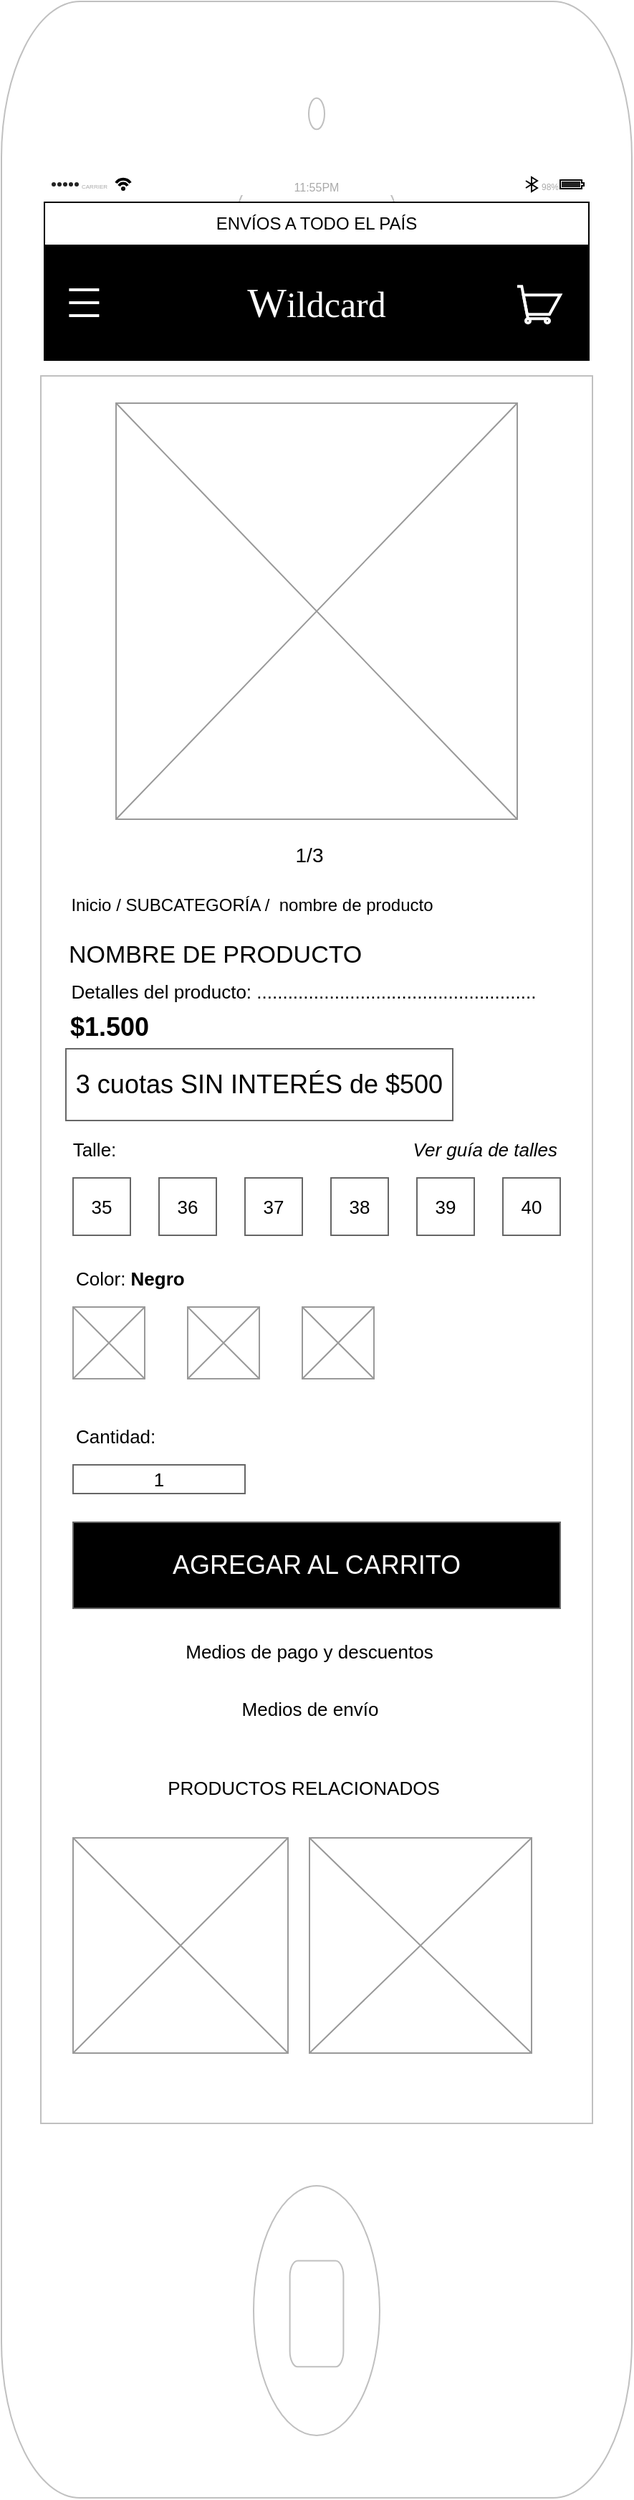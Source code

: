 <mxfile version="13.7.7" type="device"><diagram id="mjz1E7c5E3uQKscnSHMV" name="Page-1"><mxGraphModel dx="1550" dy="787" grid="1" gridSize="10" guides="1" tooltips="1" connect="1" arrows="1" fold="1" page="1" pageScale="1" pageWidth="850" pageHeight="1100" math="0" shadow="0"><root><mxCell id="0"/><mxCell id="1" parent="0"/><mxCell id="lG7UoIdVJNWEpgoVYVOT-1" value="" style="html=1;verticalLabelPosition=bottom;labelBackgroundColor=#ffffff;verticalAlign=top;shadow=0;dashed=0;strokeWidth=1;shape=mxgraph.ios7.misc.iphone;strokeColor=#c0c0c0;" parent="1" vertex="1"><mxGeometry x="200" y="30" width="440" height="1740" as="geometry"/></mxCell><mxCell id="lG7UoIdVJNWEpgoVYVOT-2" value="" style="html=1;strokeWidth=1;shadow=0;dashed=0;shape=mxgraph.ios7ui.appBar;fillColor=#ffffff;gradientColor=none;" parent="1" vertex="1"><mxGeometry x="230" y="150" width="380" height="15" as="geometry"/></mxCell><mxCell id="lG7UoIdVJNWEpgoVYVOT-3" value="CARRIER" style="shape=rect;align=left;fontSize=8;spacingLeft=24;fontSize=4;fontColor=#aaaaaa;strokeColor=none;fillColor=none;spacingTop=4;" parent="lG7UoIdVJNWEpgoVYVOT-2" vertex="1"><mxGeometry y="0.5" width="50" height="13" relative="1" as="geometry"><mxPoint y="-6.5" as="offset"/></mxGeometry></mxCell><mxCell id="lG7UoIdVJNWEpgoVYVOT-4" value="11:55PM" style="shape=rect;fontSize=8;fontColor=#aaaaaa;strokeColor=none;fillColor=none;spacingTop=4;" parent="lG7UoIdVJNWEpgoVYVOT-2" vertex="1"><mxGeometry x="0.5" y="0.5" width="50" height="13" relative="1" as="geometry"><mxPoint x="-25" y="-6.5" as="offset"/></mxGeometry></mxCell><mxCell id="lG7UoIdVJNWEpgoVYVOT-5" value="98%" style="shape=rect;align=right;fontSize=8;spacingRight=19;fontSize=6;fontColor=#aaaaaa;strokeColor=none;fillColor=none;spacingTop=4;" parent="lG7UoIdVJNWEpgoVYVOT-2" vertex="1"><mxGeometry x="1" y="0.5" width="45" height="13" relative="1" as="geometry"><mxPoint x="-45" y="-6.5" as="offset"/></mxGeometry></mxCell><mxCell id="lG7UoIdVJNWEpgoVYVOT-6" value="&lt;font style=&quot;vertical-align: inherit&quot;&gt;&lt;font style=&quot;vertical-align: inherit&quot;&gt;ENVÍOS A TODO EL PAÍS&lt;/font&gt;&lt;/font&gt;" style="rounded=0;whiteSpace=wrap;html=1;" parent="1" vertex="1"><mxGeometry x="230" y="170" width="380" height="30" as="geometry"/></mxCell><mxCell id="lG7UoIdVJNWEpgoVYVOT-7" value="&lt;font color=&quot;#ffffff&quot; face=&quot;voga&quot; data-font-src=&quot;https://fonts.googleapis.com/css?family=voga&quot; style=&quot;font-size: 29px&quot;&gt;&lt;font style=&quot;vertical-align: inherit&quot;&gt;&lt;font style=&quot;vertical-align: inherit&quot;&gt;&lt;font style=&quot;vertical-align: inherit&quot;&gt;&lt;font style=&quot;vertical-align: inherit&quot;&gt;W&lt;/font&gt;&lt;/font&gt;&lt;/font&gt;&lt;/font&gt;&lt;/font&gt;&lt;font color=&quot;#ffffff&quot; face=&quot;voga&quot; data-font-src=&quot;https://fonts.googleapis.com/css?family=voga&quot;&gt;&lt;font style=&quot;vertical-align: inherit&quot;&gt;&lt;font style=&quot;vertical-align: inherit ; font-size: 25px&quot;&gt;&lt;font style=&quot;vertical-align: inherit&quot;&gt;&lt;font style=&quot;vertical-align: inherit&quot;&gt;ildcard&lt;/font&gt;&lt;/font&gt;&lt;/font&gt;&lt;/font&gt;&lt;/font&gt;" style="rounded=0;whiteSpace=wrap;html=1;fillColor=#000000;" parent="1" vertex="1"><mxGeometry x="230" y="200" width="380" height="80" as="geometry"/></mxCell><mxCell id="lG7UoIdVJNWEpgoVYVOT-8" value="" style="html=1;verticalLabelPosition=bottom;align=center;labelBackgroundColor=#ffffff;verticalAlign=top;strokeWidth=2;shadow=0;dashed=0;shape=mxgraph.ios7.icons.most_viewed;pointerEvents=1;fillColor=#000000;strokeColor=#FFFFFF;" parent="1" vertex="1"><mxGeometry x="240" y="228.6" width="28.2" height="22.8" as="geometry"/></mxCell><mxCell id="lG7UoIdVJNWEpgoVYVOT-9" value="" style="html=1;verticalLabelPosition=bottom;align=center;labelBackgroundColor=#ffffff;verticalAlign=top;strokeWidth=2;shadow=0;dashed=0;shape=mxgraph.ios7.icons.shopping_cart;fillColor=none;strokeColor=#FFFFFF;" parent="1" vertex="1"><mxGeometry x="560" y="228.6" width="30" height="25.5" as="geometry"/></mxCell><mxCell id="lG7UoIdVJNWEpgoVYVOT-10" value="" style="verticalLabelPosition=bottom;shadow=0;dashed=0;align=center;html=1;verticalAlign=top;strokeWidth=1;shape=mxgraph.mockup.graphics.simpleIcon;strokeColor=#999999;fillColor=none;" parent="1" vertex="1"><mxGeometry x="280" y="310" width="280" height="290" as="geometry"/></mxCell><mxCell id="lG7UoIdVJNWEpgoVYVOT-11" value="&lt;font style=&quot;font-size: 14px&quot;&gt;1/3&lt;/font&gt;" style="text;html=1;strokeColor=none;fillColor=none;align=center;verticalAlign=middle;whiteSpace=wrap;rounded=0;" parent="1" vertex="1"><mxGeometry x="390" y="610" width="50" height="30" as="geometry"/></mxCell><mxCell id="lG7UoIdVJNWEpgoVYVOT-12" value="Inicio / SUBCATEGORÍA /&amp;nbsp; nombre de producto" style="text;html=1;strokeColor=none;fillColor=none;align=center;verticalAlign=middle;whiteSpace=wrap;rounded=0;" parent="1" vertex="1"><mxGeometry x="240" y="650" width="270" height="20" as="geometry"/></mxCell><mxCell id="lG7UoIdVJNWEpgoVYVOT-13" value="&lt;font style=&quot;font-size: 17px&quot;&gt;NOMBRE DE PRODUCTO&lt;/font&gt;" style="text;html=1;strokeColor=none;fillColor=none;align=left;verticalAlign=middle;whiteSpace=wrap;rounded=0;" parent="1" vertex="1"><mxGeometry x="245" y="680" width="260" height="30" as="geometry"/></mxCell><mxCell id="lG7UoIdVJNWEpgoVYVOT-14" value="&lt;b&gt;&lt;font style=&quot;font-size: 18px&quot;&gt;$1.500&lt;/font&gt;&lt;/b&gt;" style="text;html=1;strokeColor=none;fillColor=none;align=left;verticalAlign=middle;whiteSpace=wrap;rounded=0;" parent="1" vertex="1"><mxGeometry x="246.25" y="730" width="70" height="30" as="geometry"/></mxCell><mxCell id="lG7UoIdVJNWEpgoVYVOT-15" value="&lt;font style=&quot;font-size: 18px&quot;&gt;3 cuotas SIN INTERÉS de $500&lt;/font&gt;" style="rounded=0;whiteSpace=wrap;html=1;fillColor=none;align=center;strokeColor=#666666;" parent="1" vertex="1"><mxGeometry x="245" y="760" width="270" height="50" as="geometry"/></mxCell><mxCell id="lG7UoIdVJNWEpgoVYVOT-16" value="Talle:" style="text;html=1;strokeColor=none;fillColor=none;align=center;verticalAlign=middle;whiteSpace=wrap;rounded=0;fontSize=13;" parent="1" vertex="1"><mxGeometry x="245" y="820" width="40" height="20" as="geometry"/></mxCell><mxCell id="lG7UoIdVJNWEpgoVYVOT-17" value="Ver guía de talles" style="text;html=1;strokeColor=none;fillColor=none;align=right;verticalAlign=middle;whiteSpace=wrap;rounded=0;fontSize=13;fontStyle=2" parent="1" vertex="1"><mxGeometry x="440" y="820" width="150" height="20" as="geometry"/></mxCell><mxCell id="lG7UoIdVJNWEpgoVYVOT-18" value="35" style="rounded=0;whiteSpace=wrap;html=1;strokeColor=#666666;fillColor=none;fontSize=13;align=center;" parent="1" vertex="1"><mxGeometry x="250" y="850" width="40" height="40" as="geometry"/></mxCell><mxCell id="lG7UoIdVJNWEpgoVYVOT-19" value="36" style="rounded=0;whiteSpace=wrap;html=1;strokeColor=#666666;fillColor=none;fontSize=13;align=center;" parent="1" vertex="1"><mxGeometry x="310" y="850" width="40" height="40" as="geometry"/></mxCell><mxCell id="lG7UoIdVJNWEpgoVYVOT-20" value="37" style="rounded=0;whiteSpace=wrap;html=1;strokeColor=#666666;fillColor=none;fontSize=13;align=center;" parent="1" vertex="1"><mxGeometry x="370" y="850" width="40" height="40" as="geometry"/></mxCell><mxCell id="lG7UoIdVJNWEpgoVYVOT-21" value="38" style="rounded=0;whiteSpace=wrap;html=1;strokeColor=#666666;fillColor=none;fontSize=13;align=center;" parent="1" vertex="1"><mxGeometry x="430" y="850" width="40" height="40" as="geometry"/></mxCell><mxCell id="lG7UoIdVJNWEpgoVYVOT-22" value="39" style="rounded=0;whiteSpace=wrap;html=1;strokeColor=#666666;fillColor=none;fontSize=13;align=center;" parent="1" vertex="1"><mxGeometry x="490" y="850" width="40" height="40" as="geometry"/></mxCell><mxCell id="lG7UoIdVJNWEpgoVYVOT-23" value="40" style="rounded=0;whiteSpace=wrap;html=1;strokeColor=#666666;fillColor=none;fontSize=13;align=center;" parent="1" vertex="1"><mxGeometry x="550" y="850" width="40" height="40" as="geometry"/></mxCell><mxCell id="lG7UoIdVJNWEpgoVYVOT-25" value="Color: &lt;b&gt;Negro&lt;/b&gt;" style="text;html=1;strokeColor=none;fillColor=none;align=left;verticalAlign=middle;whiteSpace=wrap;rounded=0;fontSize=13;" parent="1" vertex="1"><mxGeometry x="250" y="910" width="120" height="20" as="geometry"/></mxCell><mxCell id="lG7UoIdVJNWEpgoVYVOT-26" value="" style="verticalLabelPosition=bottom;shadow=0;dashed=0;align=center;html=1;verticalAlign=top;strokeWidth=1;shape=mxgraph.mockup.graphics.simpleIcon;strokeColor=#999999;fillColor=none;fontSize=13;" parent="1" vertex="1"><mxGeometry x="250" y="940" width="50" height="50" as="geometry"/></mxCell><mxCell id="lG7UoIdVJNWEpgoVYVOT-27" value="" style="verticalLabelPosition=bottom;shadow=0;dashed=0;align=center;html=1;verticalAlign=top;strokeWidth=1;shape=mxgraph.mockup.graphics.simpleIcon;strokeColor=#999999;fillColor=none;fontSize=13;" parent="1" vertex="1"><mxGeometry x="330" y="940" width="50" height="50" as="geometry"/></mxCell><mxCell id="lG7UoIdVJNWEpgoVYVOT-28" value="" style="verticalLabelPosition=bottom;shadow=0;dashed=0;align=center;html=1;verticalAlign=top;strokeWidth=1;shape=mxgraph.mockup.graphics.simpleIcon;strokeColor=#999999;fillColor=none;fontSize=13;" parent="1" vertex="1"><mxGeometry x="410" y="940" width="50" height="50" as="geometry"/></mxCell><mxCell id="lG7UoIdVJNWEpgoVYVOT-29" value="Cantidad:" style="text;html=1;strokeColor=none;fillColor=none;align=left;verticalAlign=middle;whiteSpace=wrap;rounded=0;fontSize=13;" parent="1" vertex="1"><mxGeometry x="250" y="1020" width="100" height="20" as="geometry"/></mxCell><mxCell id="lG7UoIdVJNWEpgoVYVOT-30" value="1" style="rounded=0;whiteSpace=wrap;html=1;strokeColor=#666666;fillColor=none;fontSize=13;align=center;" parent="1" vertex="1"><mxGeometry x="250" y="1050" width="120" height="20" as="geometry"/></mxCell><mxCell id="lG7UoIdVJNWEpgoVYVOT-31" value="&lt;font color=&quot;#ffffff&quot; style=&quot;font-size: 18px&quot;&gt;AGREGAR AL CARRITO&lt;/font&gt;" style="rounded=0;whiteSpace=wrap;html=1;strokeColor=#666666;fillColor=#000000;fontSize=13;align=center;" parent="1" vertex="1"><mxGeometry x="250" y="1090" width="340" height="60" as="geometry"/></mxCell><mxCell id="lG7UoIdVJNWEpgoVYVOT-34" value="Medios de pago y descuentos" style="text;html=1;strokeColor=none;fillColor=none;align=center;verticalAlign=middle;whiteSpace=wrap;rounded=0;fontSize=13;" parent="1" vertex="1"><mxGeometry x="316.25" y="1170" width="197.5" height="20" as="geometry"/></mxCell><mxCell id="lG7UoIdVJNWEpgoVYVOT-35" value="Medios de envío" style="text;html=1;strokeColor=none;fillColor=none;align=center;verticalAlign=middle;whiteSpace=wrap;rounded=0;fontSize=13;" parent="1" vertex="1"><mxGeometry x="337.5" y="1210" width="155" height="20" as="geometry"/></mxCell><mxCell id="lG7UoIdVJNWEpgoVYVOT-37" value="Detalles del producto: ......................................................" style="text;html=1;strokeColor=none;fillColor=none;align=center;verticalAlign=middle;whiteSpace=wrap;rounded=0;fontSize=13;" parent="1" vertex="1"><mxGeometry x="246.25" y="710" width="330" height="20" as="geometry"/></mxCell><mxCell id="lG7UoIdVJNWEpgoVYVOT-39" value="PRODUCTOS RELACIONADOS" style="text;html=1;strokeColor=none;fillColor=none;align=center;verticalAlign=middle;whiteSpace=wrap;rounded=0;fontSize=13;" parent="1" vertex="1"><mxGeometry x="296.25" y="1260" width="230" height="30" as="geometry"/></mxCell><mxCell id="lG7UoIdVJNWEpgoVYVOT-40" value="" style="verticalLabelPosition=bottom;shadow=0;dashed=0;align=center;html=1;verticalAlign=top;strokeWidth=1;shape=mxgraph.mockup.graphics.simpleIcon;strokeColor=#999999;fillColor=none;fontSize=13;" parent="1" vertex="1"><mxGeometry x="250" y="1310" width="150" height="150" as="geometry"/></mxCell><mxCell id="lG7UoIdVJNWEpgoVYVOT-41" value="" style="verticalLabelPosition=bottom;shadow=0;dashed=0;align=center;html=1;verticalAlign=top;strokeWidth=1;shape=mxgraph.mockup.graphics.simpleIcon;strokeColor=#999999;fillColor=none;fontSize=13;" parent="1" vertex="1"><mxGeometry x="415" y="1310" width="155" height="150" as="geometry"/></mxCell></root></mxGraphModel></diagram></mxfile>